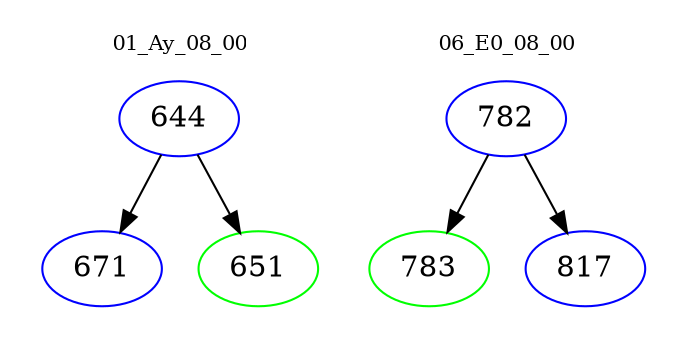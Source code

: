 digraph{
subgraph cluster_0 {
color = white
label = "01_Ay_08_00";
fontsize=10;
T0_644 [label="644", color="blue"]
T0_644 -> T0_671 [color="black"]
T0_671 [label="671", color="blue"]
T0_644 -> T0_651 [color="black"]
T0_651 [label="651", color="green"]
}
subgraph cluster_1 {
color = white
label = "06_E0_08_00";
fontsize=10;
T1_782 [label="782", color="blue"]
T1_782 -> T1_783 [color="black"]
T1_783 [label="783", color="green"]
T1_782 -> T1_817 [color="black"]
T1_817 [label="817", color="blue"]
}
}
